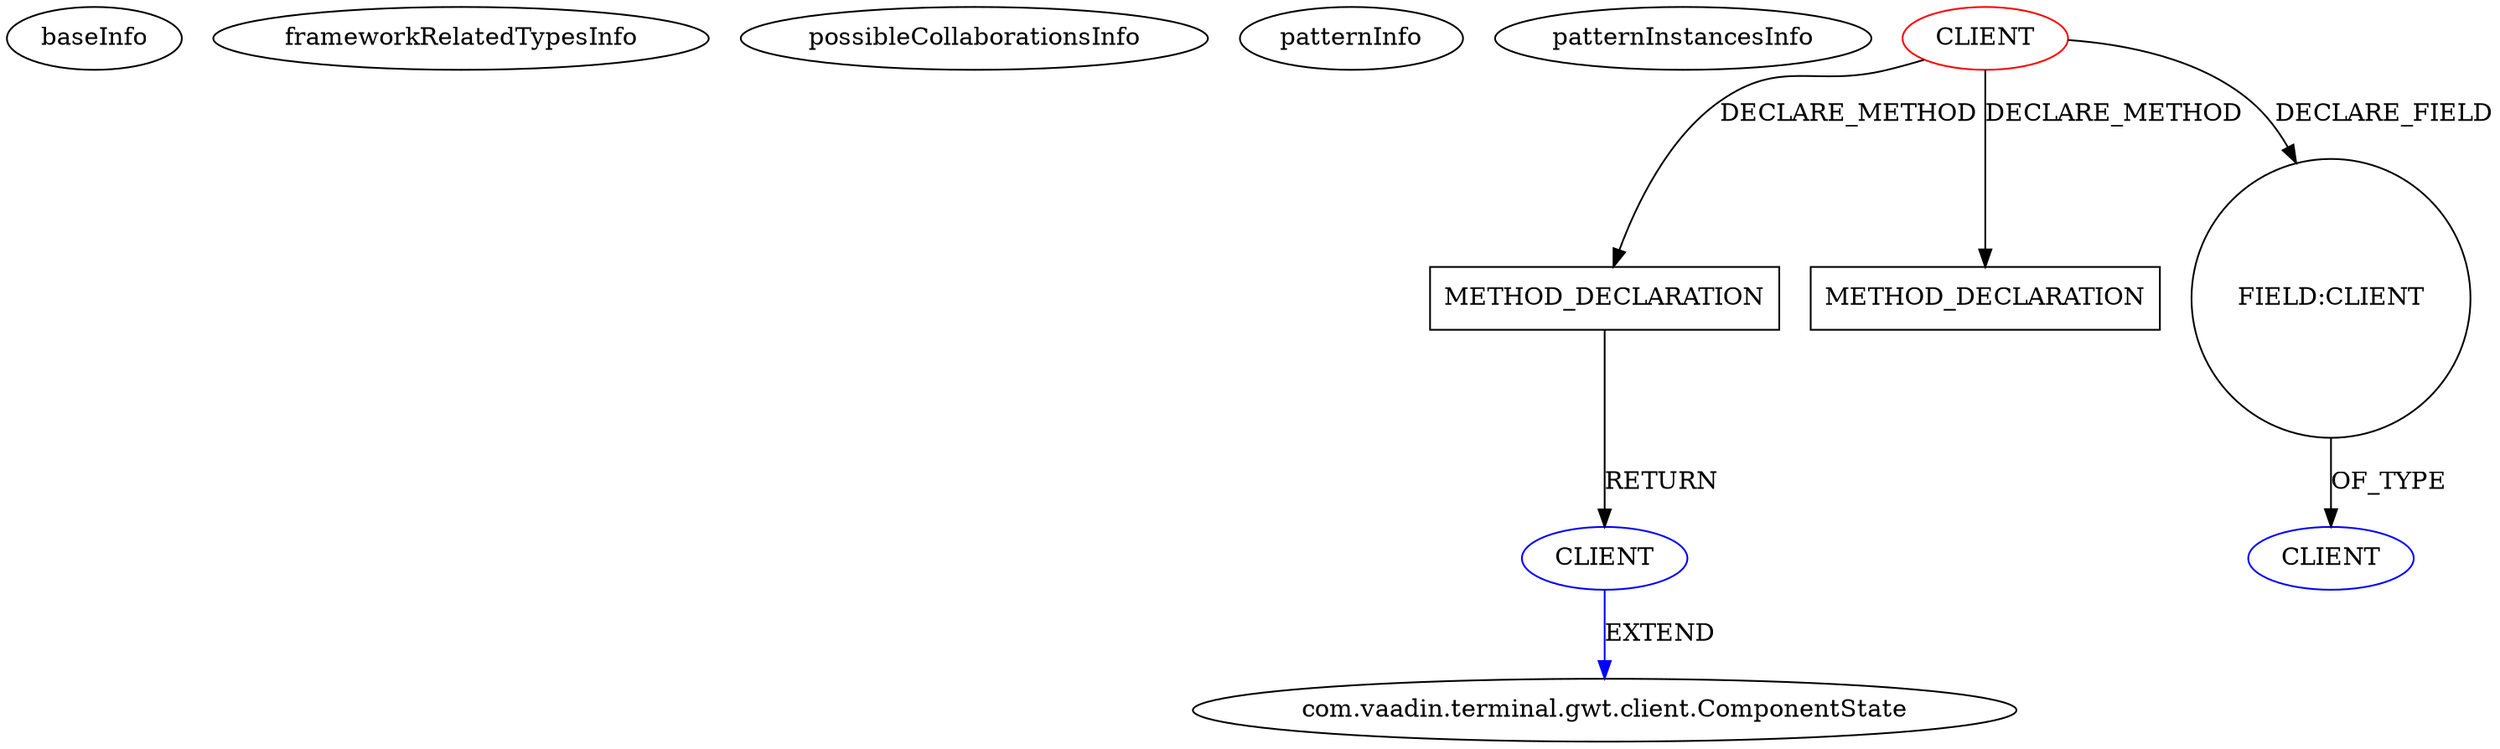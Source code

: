 digraph {
baseInfo[graphId=1851,category="pattern",isAnonymous=false,possibleRelation=false]
frameworkRelatedTypesInfo[]
possibleCollaborationsInfo[]
patternInfo[frequency=2.0,patternRootClient=0]
patternInstancesInfo[0="Peppe-Depot~/Peppe-Depot/Depot-master/src/com/jensjansson/depot/Depot.java~Depot~378",1="Peppe-Depot~/Peppe-Depot/Depot-master/src/com/jensjansson/depot/client/ui/DepotConnector.java~DepotConnector~382"]
76[label="com.vaadin.terminal.gwt.client.ComponentState",vertexType="FRAMEWORK_CLASS_TYPE",isFrameworkType=false]
75[label="CLIENT",vertexType="REFERENCE_CLIENT_CLASS_DECLARATION",isFrameworkType=false,color=blue]
74[label="METHOD_DECLARATION",vertexType="CLIENT_METHOD_DECLARATION",isFrameworkType=false,shape=box]
0[label="CLIENT",vertexType="ROOT_CLIENT_CLASS_DECLARATION",isFrameworkType=false,color=red]
23[label="METHOD_DECLARATION",vertexType="CLIENT_METHOD_DECLARATION",isFrameworkType=false,shape=box]
4[label="FIELD:CLIENT",vertexType="FIELD_DECLARATION",isFrameworkType=false,shape=circle]
5[label="CLIENT",vertexType="REFERENCE_CLIENT_CLASS_DECLARATION",isFrameworkType=false,color=blue]
75->76[label="EXTEND",color=blue]
74->75[label="RETURN"]
0->23[label="DECLARE_METHOD"]
0->74[label="DECLARE_METHOD"]
4->5[label="OF_TYPE"]
0->4[label="DECLARE_FIELD"]
}

